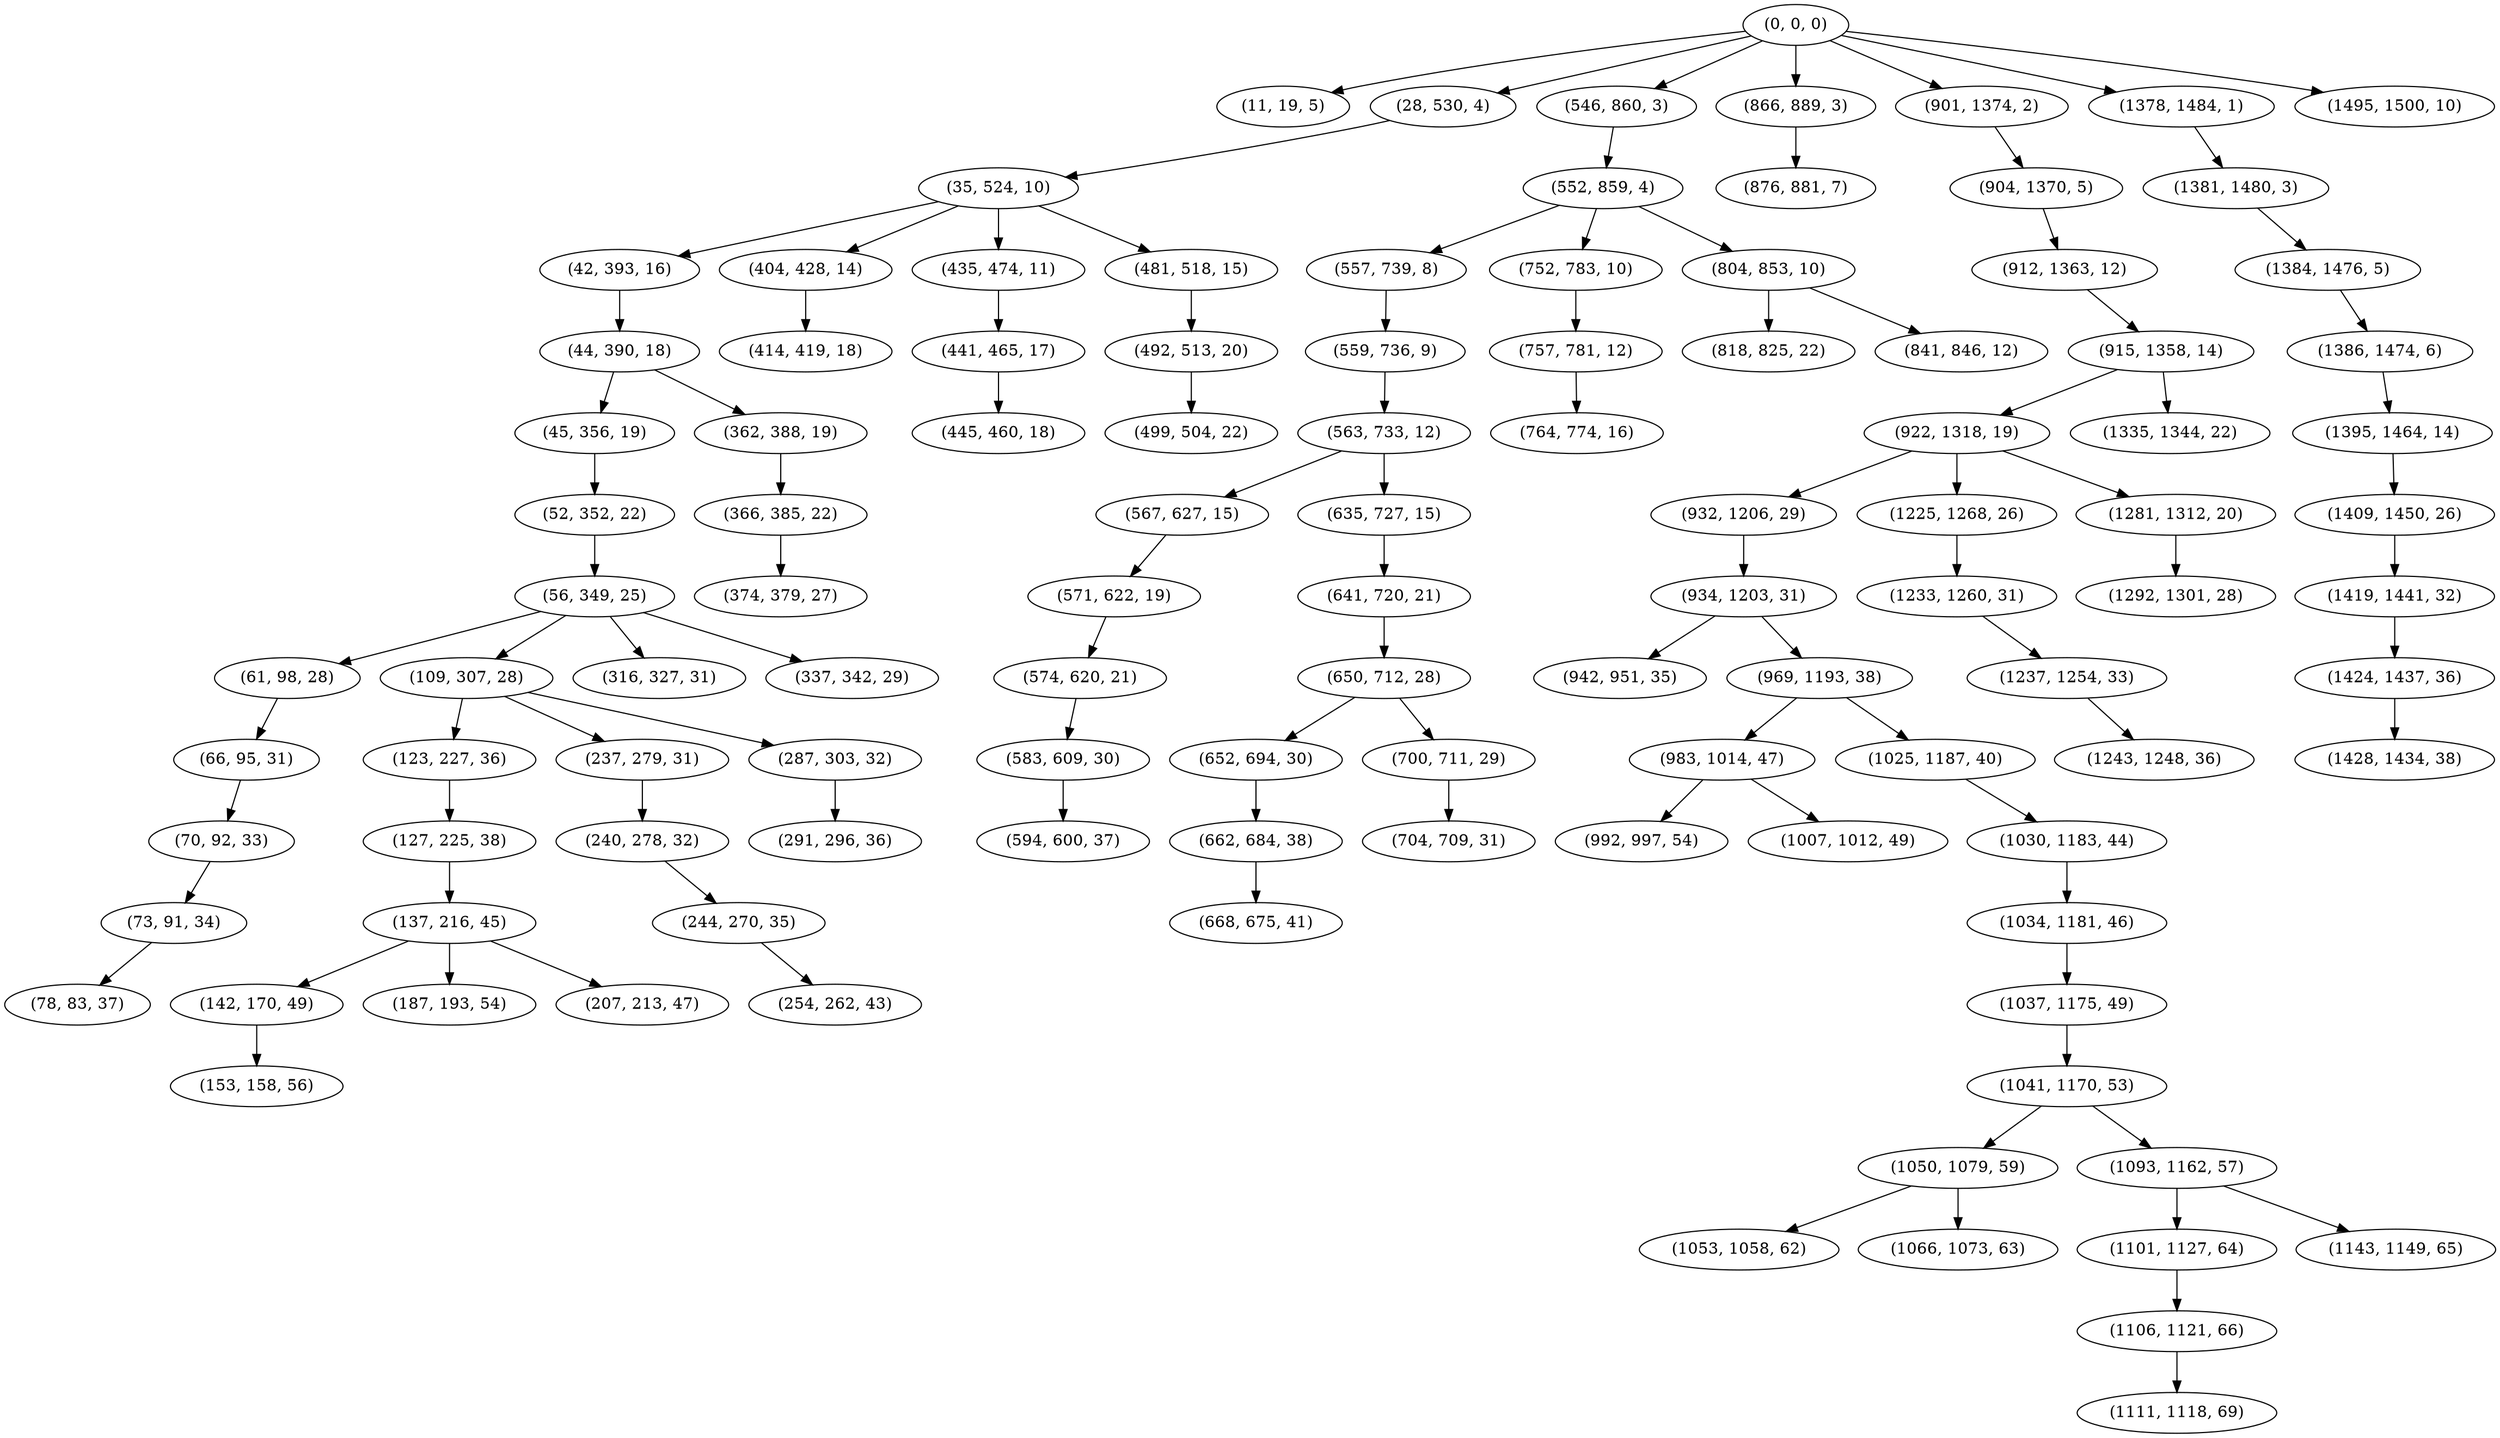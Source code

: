 digraph tree {
    "(0, 0, 0)";
    "(11, 19, 5)";
    "(28, 530, 4)";
    "(35, 524, 10)";
    "(42, 393, 16)";
    "(44, 390, 18)";
    "(45, 356, 19)";
    "(52, 352, 22)";
    "(56, 349, 25)";
    "(61, 98, 28)";
    "(66, 95, 31)";
    "(70, 92, 33)";
    "(73, 91, 34)";
    "(78, 83, 37)";
    "(109, 307, 28)";
    "(123, 227, 36)";
    "(127, 225, 38)";
    "(137, 216, 45)";
    "(142, 170, 49)";
    "(153, 158, 56)";
    "(187, 193, 54)";
    "(207, 213, 47)";
    "(237, 279, 31)";
    "(240, 278, 32)";
    "(244, 270, 35)";
    "(254, 262, 43)";
    "(287, 303, 32)";
    "(291, 296, 36)";
    "(316, 327, 31)";
    "(337, 342, 29)";
    "(362, 388, 19)";
    "(366, 385, 22)";
    "(374, 379, 27)";
    "(404, 428, 14)";
    "(414, 419, 18)";
    "(435, 474, 11)";
    "(441, 465, 17)";
    "(445, 460, 18)";
    "(481, 518, 15)";
    "(492, 513, 20)";
    "(499, 504, 22)";
    "(546, 860, 3)";
    "(552, 859, 4)";
    "(557, 739, 8)";
    "(559, 736, 9)";
    "(563, 733, 12)";
    "(567, 627, 15)";
    "(571, 622, 19)";
    "(574, 620, 21)";
    "(583, 609, 30)";
    "(594, 600, 37)";
    "(635, 727, 15)";
    "(641, 720, 21)";
    "(650, 712, 28)";
    "(652, 694, 30)";
    "(662, 684, 38)";
    "(668, 675, 41)";
    "(700, 711, 29)";
    "(704, 709, 31)";
    "(752, 783, 10)";
    "(757, 781, 12)";
    "(764, 774, 16)";
    "(804, 853, 10)";
    "(818, 825, 22)";
    "(841, 846, 12)";
    "(866, 889, 3)";
    "(876, 881, 7)";
    "(901, 1374, 2)";
    "(904, 1370, 5)";
    "(912, 1363, 12)";
    "(915, 1358, 14)";
    "(922, 1318, 19)";
    "(932, 1206, 29)";
    "(934, 1203, 31)";
    "(942, 951, 35)";
    "(969, 1193, 38)";
    "(983, 1014, 47)";
    "(992, 997, 54)";
    "(1007, 1012, 49)";
    "(1025, 1187, 40)";
    "(1030, 1183, 44)";
    "(1034, 1181, 46)";
    "(1037, 1175, 49)";
    "(1041, 1170, 53)";
    "(1050, 1079, 59)";
    "(1053, 1058, 62)";
    "(1066, 1073, 63)";
    "(1093, 1162, 57)";
    "(1101, 1127, 64)";
    "(1106, 1121, 66)";
    "(1111, 1118, 69)";
    "(1143, 1149, 65)";
    "(1225, 1268, 26)";
    "(1233, 1260, 31)";
    "(1237, 1254, 33)";
    "(1243, 1248, 36)";
    "(1281, 1312, 20)";
    "(1292, 1301, 28)";
    "(1335, 1344, 22)";
    "(1378, 1484, 1)";
    "(1381, 1480, 3)";
    "(1384, 1476, 5)";
    "(1386, 1474, 6)";
    "(1395, 1464, 14)";
    "(1409, 1450, 26)";
    "(1419, 1441, 32)";
    "(1424, 1437, 36)";
    "(1428, 1434, 38)";
    "(1495, 1500, 10)";
    "(0, 0, 0)" -> "(11, 19, 5)";
    "(0, 0, 0)" -> "(28, 530, 4)";
    "(0, 0, 0)" -> "(546, 860, 3)";
    "(0, 0, 0)" -> "(866, 889, 3)";
    "(0, 0, 0)" -> "(901, 1374, 2)";
    "(0, 0, 0)" -> "(1378, 1484, 1)";
    "(0, 0, 0)" -> "(1495, 1500, 10)";
    "(28, 530, 4)" -> "(35, 524, 10)";
    "(35, 524, 10)" -> "(42, 393, 16)";
    "(35, 524, 10)" -> "(404, 428, 14)";
    "(35, 524, 10)" -> "(435, 474, 11)";
    "(35, 524, 10)" -> "(481, 518, 15)";
    "(42, 393, 16)" -> "(44, 390, 18)";
    "(44, 390, 18)" -> "(45, 356, 19)";
    "(44, 390, 18)" -> "(362, 388, 19)";
    "(45, 356, 19)" -> "(52, 352, 22)";
    "(52, 352, 22)" -> "(56, 349, 25)";
    "(56, 349, 25)" -> "(61, 98, 28)";
    "(56, 349, 25)" -> "(109, 307, 28)";
    "(56, 349, 25)" -> "(316, 327, 31)";
    "(56, 349, 25)" -> "(337, 342, 29)";
    "(61, 98, 28)" -> "(66, 95, 31)";
    "(66, 95, 31)" -> "(70, 92, 33)";
    "(70, 92, 33)" -> "(73, 91, 34)";
    "(73, 91, 34)" -> "(78, 83, 37)";
    "(109, 307, 28)" -> "(123, 227, 36)";
    "(109, 307, 28)" -> "(237, 279, 31)";
    "(109, 307, 28)" -> "(287, 303, 32)";
    "(123, 227, 36)" -> "(127, 225, 38)";
    "(127, 225, 38)" -> "(137, 216, 45)";
    "(137, 216, 45)" -> "(142, 170, 49)";
    "(137, 216, 45)" -> "(187, 193, 54)";
    "(137, 216, 45)" -> "(207, 213, 47)";
    "(142, 170, 49)" -> "(153, 158, 56)";
    "(237, 279, 31)" -> "(240, 278, 32)";
    "(240, 278, 32)" -> "(244, 270, 35)";
    "(244, 270, 35)" -> "(254, 262, 43)";
    "(287, 303, 32)" -> "(291, 296, 36)";
    "(362, 388, 19)" -> "(366, 385, 22)";
    "(366, 385, 22)" -> "(374, 379, 27)";
    "(404, 428, 14)" -> "(414, 419, 18)";
    "(435, 474, 11)" -> "(441, 465, 17)";
    "(441, 465, 17)" -> "(445, 460, 18)";
    "(481, 518, 15)" -> "(492, 513, 20)";
    "(492, 513, 20)" -> "(499, 504, 22)";
    "(546, 860, 3)" -> "(552, 859, 4)";
    "(552, 859, 4)" -> "(557, 739, 8)";
    "(552, 859, 4)" -> "(752, 783, 10)";
    "(552, 859, 4)" -> "(804, 853, 10)";
    "(557, 739, 8)" -> "(559, 736, 9)";
    "(559, 736, 9)" -> "(563, 733, 12)";
    "(563, 733, 12)" -> "(567, 627, 15)";
    "(563, 733, 12)" -> "(635, 727, 15)";
    "(567, 627, 15)" -> "(571, 622, 19)";
    "(571, 622, 19)" -> "(574, 620, 21)";
    "(574, 620, 21)" -> "(583, 609, 30)";
    "(583, 609, 30)" -> "(594, 600, 37)";
    "(635, 727, 15)" -> "(641, 720, 21)";
    "(641, 720, 21)" -> "(650, 712, 28)";
    "(650, 712, 28)" -> "(652, 694, 30)";
    "(650, 712, 28)" -> "(700, 711, 29)";
    "(652, 694, 30)" -> "(662, 684, 38)";
    "(662, 684, 38)" -> "(668, 675, 41)";
    "(700, 711, 29)" -> "(704, 709, 31)";
    "(752, 783, 10)" -> "(757, 781, 12)";
    "(757, 781, 12)" -> "(764, 774, 16)";
    "(804, 853, 10)" -> "(818, 825, 22)";
    "(804, 853, 10)" -> "(841, 846, 12)";
    "(866, 889, 3)" -> "(876, 881, 7)";
    "(901, 1374, 2)" -> "(904, 1370, 5)";
    "(904, 1370, 5)" -> "(912, 1363, 12)";
    "(912, 1363, 12)" -> "(915, 1358, 14)";
    "(915, 1358, 14)" -> "(922, 1318, 19)";
    "(915, 1358, 14)" -> "(1335, 1344, 22)";
    "(922, 1318, 19)" -> "(932, 1206, 29)";
    "(922, 1318, 19)" -> "(1225, 1268, 26)";
    "(922, 1318, 19)" -> "(1281, 1312, 20)";
    "(932, 1206, 29)" -> "(934, 1203, 31)";
    "(934, 1203, 31)" -> "(942, 951, 35)";
    "(934, 1203, 31)" -> "(969, 1193, 38)";
    "(969, 1193, 38)" -> "(983, 1014, 47)";
    "(969, 1193, 38)" -> "(1025, 1187, 40)";
    "(983, 1014, 47)" -> "(992, 997, 54)";
    "(983, 1014, 47)" -> "(1007, 1012, 49)";
    "(1025, 1187, 40)" -> "(1030, 1183, 44)";
    "(1030, 1183, 44)" -> "(1034, 1181, 46)";
    "(1034, 1181, 46)" -> "(1037, 1175, 49)";
    "(1037, 1175, 49)" -> "(1041, 1170, 53)";
    "(1041, 1170, 53)" -> "(1050, 1079, 59)";
    "(1041, 1170, 53)" -> "(1093, 1162, 57)";
    "(1050, 1079, 59)" -> "(1053, 1058, 62)";
    "(1050, 1079, 59)" -> "(1066, 1073, 63)";
    "(1093, 1162, 57)" -> "(1101, 1127, 64)";
    "(1093, 1162, 57)" -> "(1143, 1149, 65)";
    "(1101, 1127, 64)" -> "(1106, 1121, 66)";
    "(1106, 1121, 66)" -> "(1111, 1118, 69)";
    "(1225, 1268, 26)" -> "(1233, 1260, 31)";
    "(1233, 1260, 31)" -> "(1237, 1254, 33)";
    "(1237, 1254, 33)" -> "(1243, 1248, 36)";
    "(1281, 1312, 20)" -> "(1292, 1301, 28)";
    "(1378, 1484, 1)" -> "(1381, 1480, 3)";
    "(1381, 1480, 3)" -> "(1384, 1476, 5)";
    "(1384, 1476, 5)" -> "(1386, 1474, 6)";
    "(1386, 1474, 6)" -> "(1395, 1464, 14)";
    "(1395, 1464, 14)" -> "(1409, 1450, 26)";
    "(1409, 1450, 26)" -> "(1419, 1441, 32)";
    "(1419, 1441, 32)" -> "(1424, 1437, 36)";
    "(1424, 1437, 36)" -> "(1428, 1434, 38)";
}
